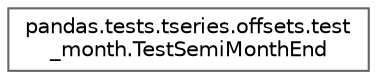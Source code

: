 digraph "Graphical Class Hierarchy"
{
 // LATEX_PDF_SIZE
  bgcolor="transparent";
  edge [fontname=Helvetica,fontsize=10,labelfontname=Helvetica,labelfontsize=10];
  node [fontname=Helvetica,fontsize=10,shape=box,height=0.2,width=0.4];
  rankdir="LR";
  Node0 [id="Node000000",label="pandas.tests.tseries.offsets.test\l_month.TestSemiMonthEnd",height=0.2,width=0.4,color="grey40", fillcolor="white", style="filled",URL="$df/ddf/classpandas_1_1tests_1_1tseries_1_1offsets_1_1test__month_1_1TestSemiMonthEnd.html",tooltip=" "];
}

